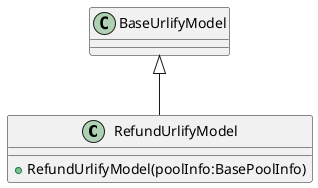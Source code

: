 @startuml
class RefundUrlifyModel {
    + RefundUrlifyModel(poolInfo:BasePoolInfo)
}
BaseUrlifyModel <|-- RefundUrlifyModel
@enduml
